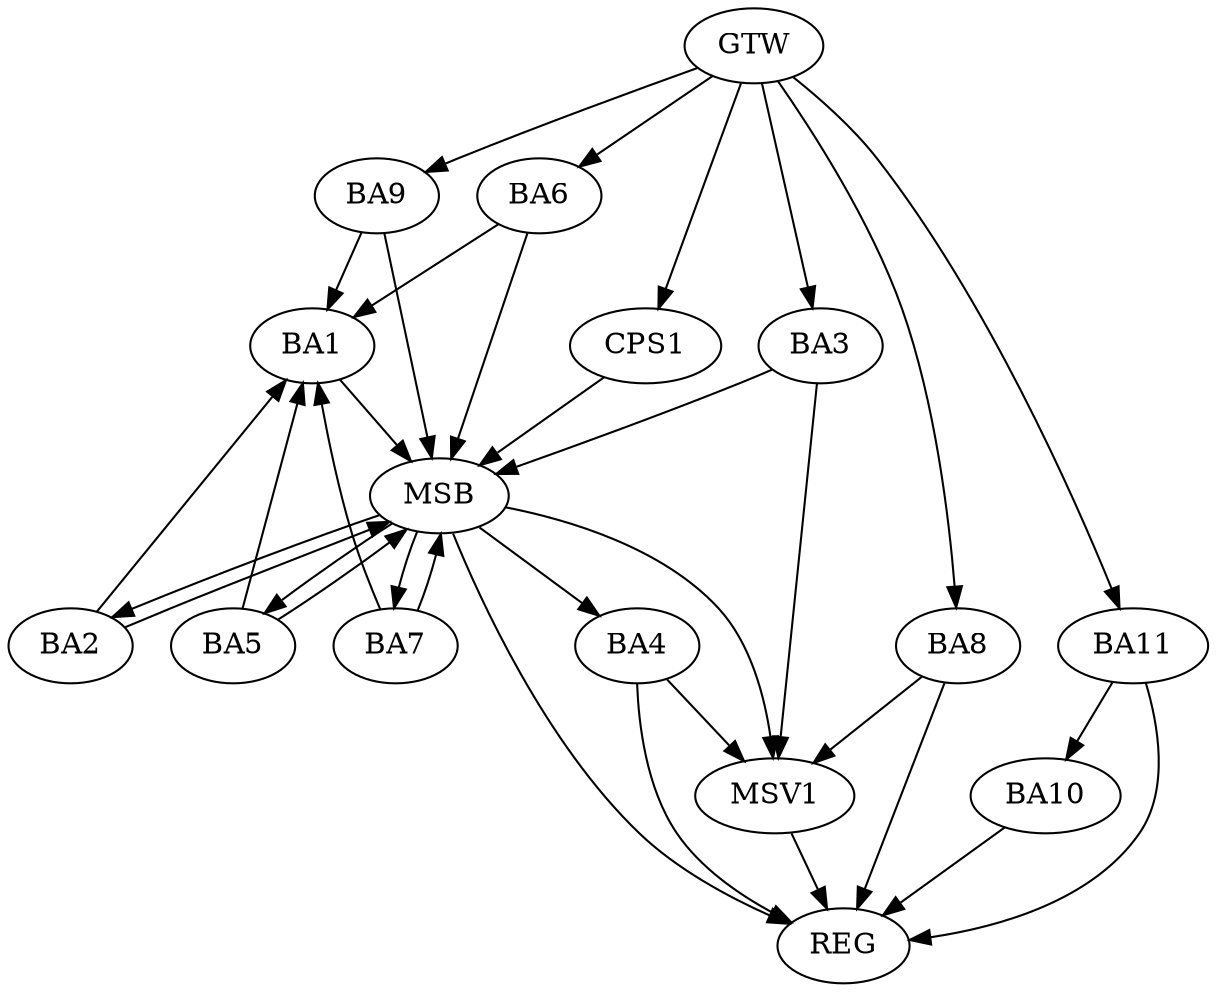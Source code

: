 strict digraph G {
  BA1 [ label="BA1" ];
  BA2 [ label="BA2" ];
  BA3 [ label="BA3" ];
  BA4 [ label="BA4" ];
  BA5 [ label="BA5" ];
  BA6 [ label="BA6" ];
  BA7 [ label="BA7" ];
  BA8 [ label="BA8" ];
  BA9 [ label="BA9" ];
  BA10 [ label="BA10" ];
  BA11 [ label="BA11" ];
  CPS1 [ label="CPS1" ];
  GTW [ label="GTW" ];
  REG [ label="REG" ];
  MSB [ label="MSB" ];
  MSV1 [ label="MSV1" ];
  BA11 -> BA10;
  GTW -> BA3;
  GTW -> BA6;
  GTW -> BA8;
  GTW -> BA9;
  GTW -> BA11;
  GTW -> CPS1;
  BA4 -> REG;
  BA8 -> REG;
  BA10 -> REG;
  BA11 -> REG;
  BA1 -> MSB;
  MSB -> BA2;
  MSB -> REG;
  BA2 -> MSB;
  BA3 -> MSB;
  BA5 -> MSB;
  MSB -> BA4;
  BA6 -> MSB;
  BA7 -> MSB;
  BA9 -> MSB;
  MSB -> BA5;
  CPS1 -> MSB;
  MSB -> BA7;
  BA9 -> BA1;
  BA6 -> BA1;
  BA2 -> BA1;
  BA7 -> BA1;
  BA5 -> BA1;
  BA4 -> MSV1;
  BA8 -> MSV1;
  MSB -> MSV1;
  BA3 -> MSV1;
  MSV1 -> REG;
}
